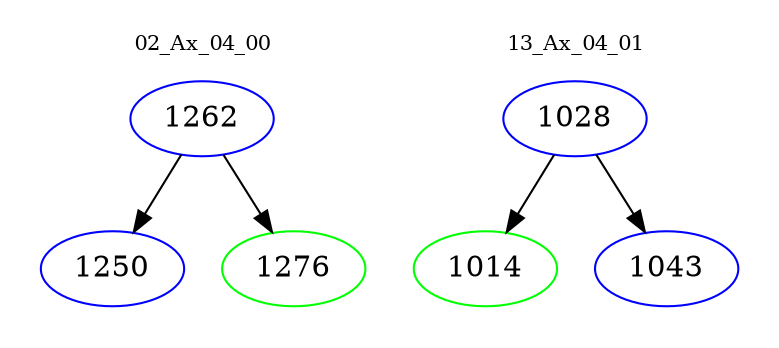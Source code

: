 digraph{
subgraph cluster_0 {
color = white
label = "02_Ax_04_00";
fontsize=10;
T0_1262 [label="1262", color="blue"]
T0_1262 -> T0_1250 [color="black"]
T0_1250 [label="1250", color="blue"]
T0_1262 -> T0_1276 [color="black"]
T0_1276 [label="1276", color="green"]
}
subgraph cluster_1 {
color = white
label = "13_Ax_04_01";
fontsize=10;
T1_1028 [label="1028", color="blue"]
T1_1028 -> T1_1014 [color="black"]
T1_1014 [label="1014", color="green"]
T1_1028 -> T1_1043 [color="black"]
T1_1043 [label="1043", color="blue"]
}
}
